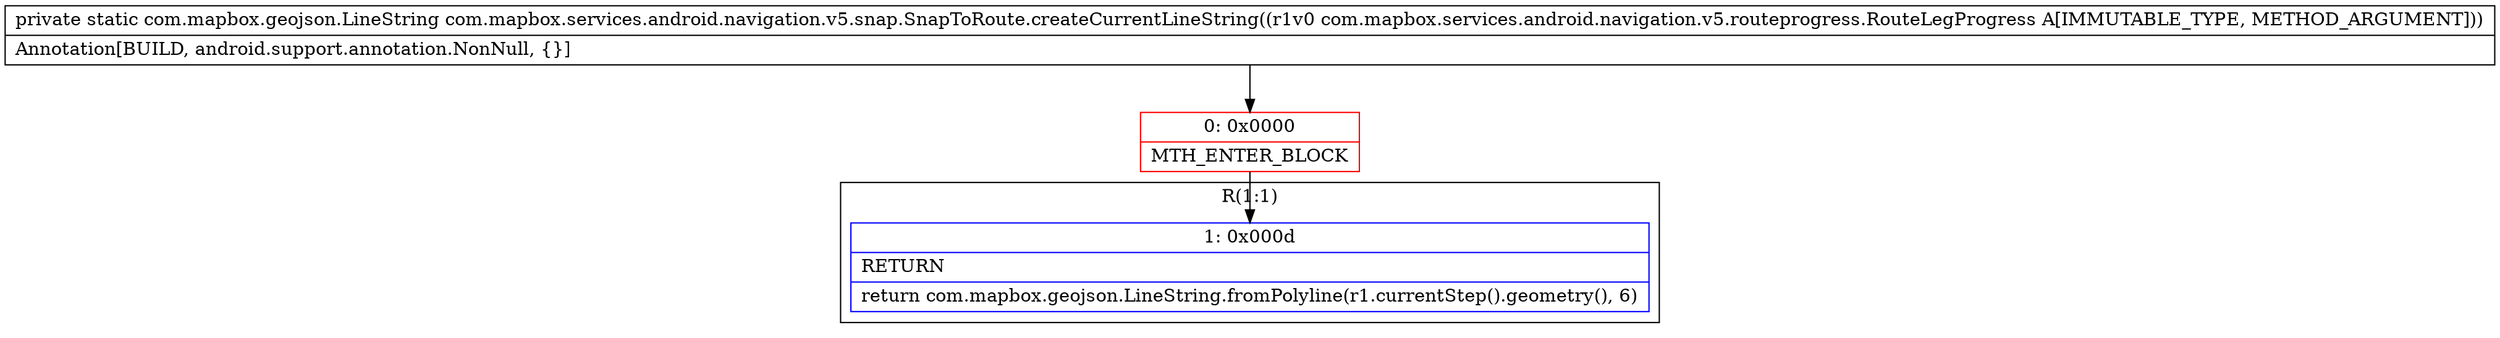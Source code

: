 digraph "CFG forcom.mapbox.services.android.navigation.v5.snap.SnapToRoute.createCurrentLineString(Lcom\/mapbox\/services\/android\/navigation\/v5\/routeprogress\/RouteLegProgress;)Lcom\/mapbox\/geojson\/LineString;" {
subgraph cluster_Region_1780019262 {
label = "R(1:1)";
node [shape=record,color=blue];
Node_1 [shape=record,label="{1\:\ 0x000d|RETURN\l|return com.mapbox.geojson.LineString.fromPolyline(r1.currentStep().geometry(), 6)\l}"];
}
Node_0 [shape=record,color=red,label="{0\:\ 0x0000|MTH_ENTER_BLOCK\l}"];
MethodNode[shape=record,label="{private static com.mapbox.geojson.LineString com.mapbox.services.android.navigation.v5.snap.SnapToRoute.createCurrentLineString((r1v0 com.mapbox.services.android.navigation.v5.routeprogress.RouteLegProgress A[IMMUTABLE_TYPE, METHOD_ARGUMENT]))  | Annotation[BUILD, android.support.annotation.NonNull, \{\}]\l}"];
MethodNode -> Node_0;
Node_0 -> Node_1;
}

